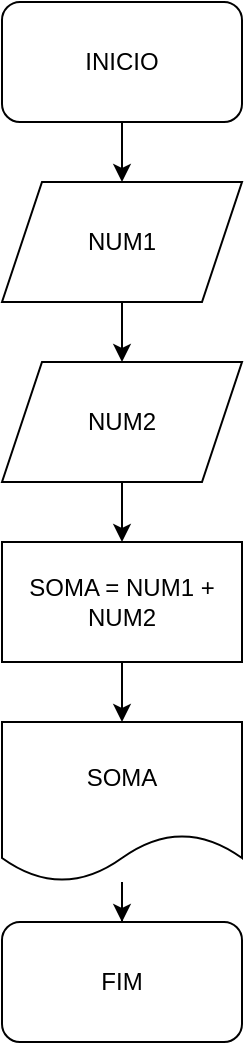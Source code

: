 <mxfile version="17.1.3" type="github">
  <diagram id="DLNC2aRuRsdQDbo4mnHJ" name="Page-1">
    <mxGraphModel dx="868" dy="482" grid="1" gridSize="10" guides="1" tooltips="1" connect="1" arrows="1" fold="1" page="1" pageScale="1" pageWidth="827" pageHeight="1169" math="0" shadow="0">
      <root>
        <mxCell id="0" />
        <mxCell id="1" parent="0" />
        <mxCell id="NLx6IwleV7TaKMxtJdiM-14" style="edgeStyle=orthogonalEdgeStyle;rounded=0;orthogonalLoop=1;jettySize=auto;html=1;" edge="1" parent="1" source="NLx6IwleV7TaKMxtJdiM-1" target="NLx6IwleV7TaKMxtJdiM-2">
          <mxGeometry relative="1" as="geometry" />
        </mxCell>
        <mxCell id="NLx6IwleV7TaKMxtJdiM-1" value="INICIO" style="rounded=1;whiteSpace=wrap;html=1;" vertex="1" parent="1">
          <mxGeometry x="290" y="160" width="120" height="60" as="geometry" />
        </mxCell>
        <mxCell id="NLx6IwleV7TaKMxtJdiM-15" style="edgeStyle=orthogonalEdgeStyle;rounded=0;orthogonalLoop=1;jettySize=auto;html=1;" edge="1" parent="1" source="NLx6IwleV7TaKMxtJdiM-2" target="NLx6IwleV7TaKMxtJdiM-3">
          <mxGeometry relative="1" as="geometry" />
        </mxCell>
        <mxCell id="NLx6IwleV7TaKMxtJdiM-2" value="NUM1" style="shape=parallelogram;perimeter=parallelogramPerimeter;whiteSpace=wrap;html=1;fixedSize=1;" vertex="1" parent="1">
          <mxGeometry x="290" y="250" width="120" height="60" as="geometry" />
        </mxCell>
        <mxCell id="NLx6IwleV7TaKMxtJdiM-7" style="edgeStyle=orthogonalEdgeStyle;rounded=0;orthogonalLoop=1;jettySize=auto;html=1;" edge="1" parent="1" source="NLx6IwleV7TaKMxtJdiM-3" target="NLx6IwleV7TaKMxtJdiM-6">
          <mxGeometry relative="1" as="geometry" />
        </mxCell>
        <mxCell id="NLx6IwleV7TaKMxtJdiM-3" value="NUM2" style="shape=parallelogram;perimeter=parallelogramPerimeter;whiteSpace=wrap;html=1;fixedSize=1;" vertex="1" parent="1">
          <mxGeometry x="290" y="340" width="120" height="60" as="geometry" />
        </mxCell>
        <mxCell id="NLx6IwleV7TaKMxtJdiM-10" style="edgeStyle=orthogonalEdgeStyle;rounded=0;orthogonalLoop=1;jettySize=auto;html=1;" edge="1" parent="1" source="NLx6IwleV7TaKMxtJdiM-6" target="NLx6IwleV7TaKMxtJdiM-9">
          <mxGeometry relative="1" as="geometry" />
        </mxCell>
        <mxCell id="NLx6IwleV7TaKMxtJdiM-6" value="SOMA = NUM1 + NUM2" style="rounded=0;whiteSpace=wrap;html=1;" vertex="1" parent="1">
          <mxGeometry x="290" y="430" width="120" height="60" as="geometry" />
        </mxCell>
        <mxCell id="NLx6IwleV7TaKMxtJdiM-12" style="edgeStyle=orthogonalEdgeStyle;rounded=0;orthogonalLoop=1;jettySize=auto;html=1;" edge="1" parent="1" source="NLx6IwleV7TaKMxtJdiM-9" target="NLx6IwleV7TaKMxtJdiM-11">
          <mxGeometry relative="1" as="geometry" />
        </mxCell>
        <mxCell id="NLx6IwleV7TaKMxtJdiM-9" value="SOMA" style="shape=document;whiteSpace=wrap;html=1;boundedLbl=1;" vertex="1" parent="1">
          <mxGeometry x="290" y="520" width="120" height="80" as="geometry" />
        </mxCell>
        <mxCell id="NLx6IwleV7TaKMxtJdiM-11" value="FIM" style="rounded=1;whiteSpace=wrap;html=1;" vertex="1" parent="1">
          <mxGeometry x="290" y="620" width="120" height="60" as="geometry" />
        </mxCell>
      </root>
    </mxGraphModel>
  </diagram>
</mxfile>
